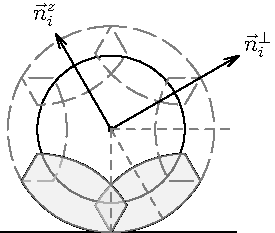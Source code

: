 unitsize(1.3cm);

path DOT = scale(0.03) * unitcircle;

// PLANE

draw((-1.5,-1.4) -- (1.7,-1.4));

// WHEEL

path HUB = unitcircle;
draw(HUB, black);
filldraw(DOT, black);

path ROLLER_TEMPLATE = 
    (arc((0,0), 1.4, -90 - 180/6, -90 + 180/6)
    --
    arc((0,-2), 1.4, 90 - 180/6, 90 + 180/6)
    --
    cycle)
;

path FIRST_ROLLER = rotate(30) * ROLLER_TEMPLATE;
draw(FIRST_ROLLER, black);
fill(FIRST_ROLLER, lightgray + opacity(0.5));

for (int i = 1; i < 5; ++i) {
    draw(rotate(30 + 60*i) * ROLLER_TEMPLATE, longdashed+gray);
}

path LAST_ROLLER = rotate(30+60*5) * ROLLER_TEMPLATE;
draw(LAST_ROLLER, black);
fill(LAST_ROLLER, lightgray + opacity(0.5));


// LOCAL COORDINATES

label("$\vec{n}^\perp_i$", 2.3*(cos(pi/6),sin(pi/6)));
draw((0,0) -- 2*(cos(pi/6),sin(pi/6)), arrow = Arrow(SimpleHead));

label("$\vec{n}^z_i$", 1.8*(cos(pi/2+pi/6),sin(pi/2+pi/6)));
draw((0,0) -- 1.5*(cos(pi/2+pi/6),sin(pi/2+pi/6)), arrow = Arrow(SimpleHead));

// ANGLES

draw((0,0) -- 1.4*(cos(-pi/3),sin(-pi/3)), dashed+gray);
draw((0,0) -- 1.4*(cos(-pi/2),sin(-pi/2)), dashed+gray);

draw((0,0) -- (1.6,0), dashed+gray);
